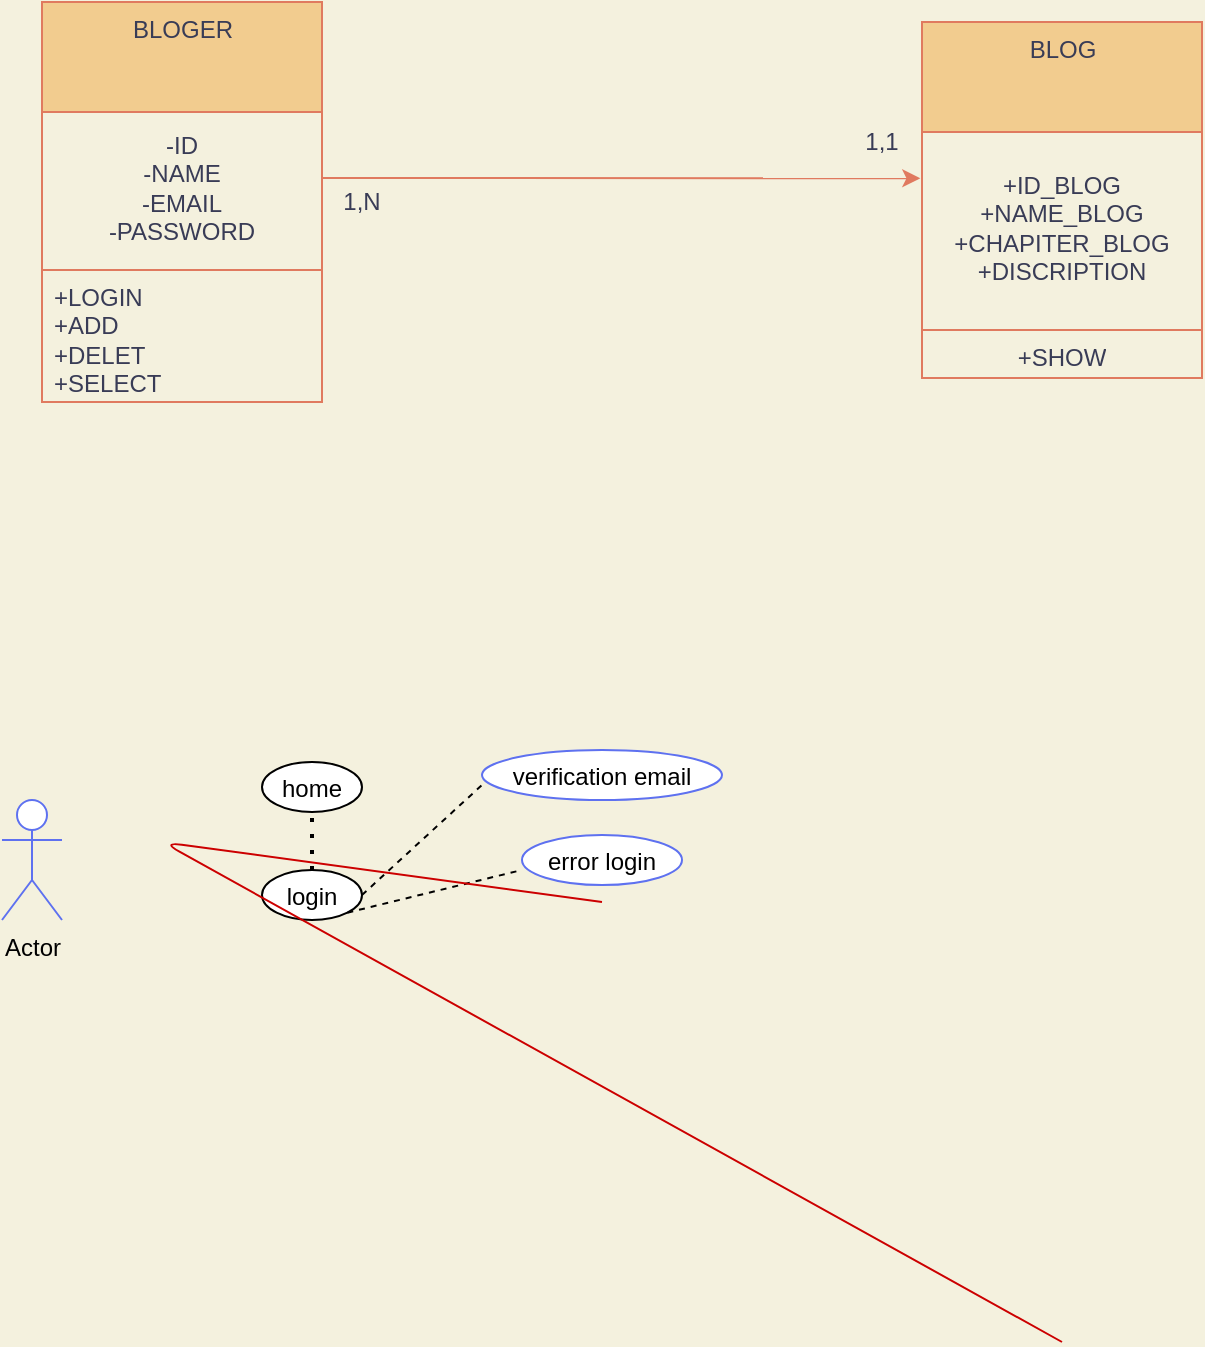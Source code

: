 <mxfile>
    <diagram id="Bl6wFLldwvGK4RsrB3Rc" name="Page-1">
        <mxGraphModel dx="612" dy="364" grid="1" gridSize="10" guides="1" tooltips="1" connect="1" arrows="1" fold="1" page="1" pageScale="1" pageWidth="827" pageHeight="1169" background="#F4F1DE" math="0" shadow="0">
            <root>
                <mxCell id="0"/>
                <mxCell id="1" parent="0"/>
                <mxCell id="2" value="BLOGER" style="swimlane;fontStyle=0;align=center;verticalAlign=top;childLayout=stackLayout;horizontal=1;startSize=55;horizontalStack=0;resizeParent=1;resizeParentMax=0;resizeLast=0;collapsible=0;marginBottom=0;html=1;fillColor=#F2CC8F;strokeColor=#E07A5F;fontColor=#393C56;" parent="1" vertex="1">
                    <mxGeometry x="60" y="150" width="140" height="200" as="geometry"/>
                </mxCell>
                <mxCell id="3" value="-ID&lt;br&gt;-NAME&lt;br&gt;-EMAIL&lt;br&gt;-PASSWORD" style="text;html=1;strokeColor=none;fillColor=none;align=center;verticalAlign=middle;spacingLeft=4;spacingRight=4;overflow=hidden;rotatable=0;points=[[0,0.5],[1,0.5]];portConstraint=eastwest;fontColor=#393C56;" parent="2" vertex="1">
                    <mxGeometry y="55" width="140" height="75" as="geometry"/>
                </mxCell>
                <mxCell id="7" value="" style="line;strokeWidth=1;fillColor=none;align=left;verticalAlign=middle;spacingTop=-1;spacingLeft=3;spacingRight=3;rotatable=0;labelPosition=right;points=[];portConstraint=eastwest;labelBackgroundColor=#F4F1DE;strokeColor=#E07A5F;fontColor=#393C56;" parent="2" vertex="1">
                    <mxGeometry y="130" width="140" height="8" as="geometry"/>
                </mxCell>
                <mxCell id="9" value="+LOGIN&lt;br&gt;+ADD&lt;br&gt;+DELET&lt;br&gt;+SELECT" style="text;html=1;strokeColor=none;fillColor=none;align=left;verticalAlign=middle;spacingLeft=4;spacingRight=4;overflow=hidden;rotatable=0;points=[[0,0.5],[1,0.5]];portConstraint=eastwest;fontColor=#393C56;" parent="2" vertex="1">
                    <mxGeometry y="138" width="140" height="62" as="geometry"/>
                </mxCell>
                <mxCell id="10" value="BLOG" style="swimlane;fontStyle=0;align=center;verticalAlign=top;childLayout=stackLayout;horizontal=1;startSize=55;horizontalStack=0;resizeParent=1;resizeParentMax=0;resizeLast=0;collapsible=0;marginBottom=0;html=1;fillColor=#F2CC8F;strokeColor=#E07A5F;fontColor=#393C56;" parent="1" vertex="1">
                    <mxGeometry x="500" y="160" width="140" height="178" as="geometry"/>
                </mxCell>
                <mxCell id="11" value="+ID_BLOG&lt;br&gt;+NAME_BLOG&lt;br&gt;+CHAPITER_BLOG&lt;br&gt;+DISCRIPTION" style="text;html=1;strokeColor=none;fillColor=none;align=center;verticalAlign=middle;spacingLeft=4;spacingRight=4;overflow=hidden;rotatable=0;points=[[0,0.5],[1,0.5]];portConstraint=eastwest;fontColor=#393C56;" parent="10" vertex="1">
                    <mxGeometry y="55" width="140" height="95" as="geometry"/>
                </mxCell>
                <mxCell id="15" value="" style="line;strokeWidth=1;fillColor=none;align=left;verticalAlign=middle;spacingTop=-1;spacingLeft=3;spacingRight=3;rotatable=0;labelPosition=right;points=[];portConstraint=eastwest;labelBackgroundColor=#F4F1DE;strokeColor=#E07A5F;fontColor=#393C56;" parent="10" vertex="1">
                    <mxGeometry y="150" width="140" height="8" as="geometry"/>
                </mxCell>
                <mxCell id="16" value="+SHOW" style="text;html=1;strokeColor=none;fillColor=none;align=center;verticalAlign=middle;spacingLeft=4;spacingRight=4;overflow=hidden;rotatable=0;points=[[0,0.5],[1,0.5]];portConstraint=eastwest;fontColor=#393C56;" parent="10" vertex="1">
                    <mxGeometry y="158" width="140" height="20" as="geometry"/>
                </mxCell>
                <mxCell id="18" value="" style="endArrow=classic;html=1;entryX=-0.006;entryY=0.244;entryDx=0;entryDy=0;entryPerimeter=0;labelBackgroundColor=#F4F1DE;strokeColor=#E07A5F;fontColor=#393C56;" parent="1" target="11" edge="1">
                    <mxGeometry width="50" height="50" relative="1" as="geometry">
                        <mxPoint x="200" y="238" as="sourcePoint"/>
                        <mxPoint x="330" y="180" as="targetPoint"/>
                    </mxGeometry>
                </mxCell>
                <mxCell id="19" value="1,1" style="text;html=1;strokeColor=none;fillColor=none;align=center;verticalAlign=middle;whiteSpace=wrap;rounded=0;fontColor=#393C56;" parent="1" vertex="1">
                    <mxGeometry x="460" y="210" width="40" height="20" as="geometry"/>
                </mxCell>
                <mxCell id="20" value="1,N" style="text;html=1;strokeColor=none;fillColor=none;align=center;verticalAlign=middle;whiteSpace=wrap;rounded=0;fontColor=#393C56;" parent="1" vertex="1">
                    <mxGeometry x="200" y="240" width="40" height="20" as="geometry"/>
                </mxCell>
                <mxCell id="22" value="login" style="ellipse;" vertex="1" parent="1">
                    <mxGeometry x="170" y="584" width="50" height="25" as="geometry"/>
                </mxCell>
                <mxCell id="23" value="home" style="ellipse;" vertex="1" parent="1">
                    <mxGeometry x="170" y="530" width="50" height="25" as="geometry"/>
                </mxCell>
                <mxCell id="26" value="Actor" style="shape=umlActor;verticalLabelPosition=bottom;verticalAlign=top;html=1;strokeColor=#5E71F0;" vertex="1" parent="1">
                    <mxGeometry x="40" y="549" width="30" height="60" as="geometry"/>
                </mxCell>
                <mxCell id="27" value="verification email" style="ellipse;strokeColor=#5E71F0;" vertex="1" parent="1">
                    <mxGeometry x="280" y="524" width="120" height="25" as="geometry"/>
                </mxCell>
                <mxCell id="28" value="error login" style="ellipse;strokeColor=#5E71F0;" vertex="1" parent="1">
                    <mxGeometry x="300" y="566.5" width="80" height="25" as="geometry"/>
                </mxCell>
                <mxCell id="29" value="" style="endArrow=none;dashed=1;html=1;dashPattern=1 3;strokeWidth=2;exitX=0.5;exitY=0;exitDx=0;exitDy=0;entryX=0.5;entryY=1;entryDx=0;entryDy=0;" edge="1" parent="1" source="22" target="23">
                    <mxGeometry width="50" height="50" relative="1" as="geometry">
                        <mxPoint x="160" y="605" as="sourcePoint"/>
                        <mxPoint x="210" y="555" as="targetPoint"/>
                    </mxGeometry>
                </mxCell>
                <mxCell id="30" value="" style="endArrow=none;dashed=1;html=1;exitX=1;exitY=0.5;exitDx=0;exitDy=0;" edge="1" parent="1" source="22">
                    <mxGeometry width="50" height="50" relative="1" as="geometry">
                        <mxPoint x="230" y="591.5" as="sourcePoint"/>
                        <mxPoint x="280" y="541.5" as="targetPoint"/>
                    </mxGeometry>
                </mxCell>
                <mxCell id="31" value="" style="endArrow=none;dashed=1;html=1;exitX=1;exitY=1;exitDx=0;exitDy=0;" edge="1" parent="1" source="22">
                    <mxGeometry width="50" height="50" relative="1" as="geometry">
                        <mxPoint x="240" y="639" as="sourcePoint"/>
                        <mxPoint x="300.0" y="584" as="targetPoint"/>
                    </mxGeometry>
                </mxCell>
                <mxCell id="32" value="" style="endArrow=none;html=1;strokeColor=#CC0000;exitX=1;exitY=1;exitDx=0;exitDy=0;exitPerimeter=0;" edge="1" parent="1">
                    <mxGeometry width="50" height="50" relative="1" as="geometry">
                        <mxPoint x="570.0" y="820" as="sourcePoint"/>
                        <mxPoint x="340" y="600" as="targetPoint"/>
                        <Array as="points">
                            <mxPoint x="120" y="570"/>
                        </Array>
                    </mxGeometry>
                </mxCell>
                <mxCell id="33" value="" style="endArrow=none;html=1;strokeColor=#CC0000;exitX=1;exitY=1;exitDx=0;exitDy=0;exitPerimeter=0;" edge="1" parent="1" source="26">
                    <mxGeometry width="50" height="50" relative="1" as="geometry">
                        <mxPoint x="70" y="609" as="sourcePoint"/>
                        <mxPoint x="70" y="609" as="targetPoint"/>
                        <Array as="points"/>
                    </mxGeometry>
                </mxCell>
            </root>
        </mxGraphModel>
    </diagram>
</mxfile>